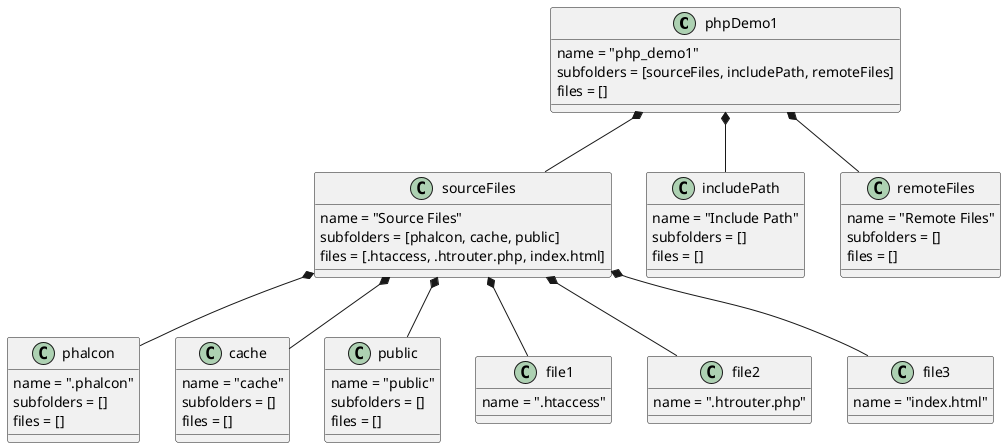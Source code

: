 @startuml
'https://plantuml.com/object-diagram


phpDemo1 *-- sourceFiles
phpDemo1 *-- includePath
phpDemo1 *-- remoteFiles

sourceFiles *-- .phalcon
sourceFiles *-- cache
sourceFiles *-- public

sourceFiles *-- file1
sourceFiles *-- file2
sourceFiles *-- file3


object "phpDemo1: Folder" as phpDemo1{
    name = "php_demo1"
    subfolders = [sourceFiles, includePath, remoteFiles]
    files = []
}

object "sourceFiles: Folder" as sourceFiles{
    name = "Source Files"
    subfolders = [phalcon, cache, public]
    files = [.htaccess, .htrouter.php, index.html]
}
object "includePath: Folder" as includePath{
    name = "Include Path"
    subfolders = []
    files = []
}
object "remoteFiles: Folder" as remoteFiles{
    name = "Remote Files"
    subfolders = []
    files = []
}

object ".phalcon: Folder" as .phalcon{
    name = ".phalcon"
    subfolders = []
    files = []
}
object "cache: Folder" as cache{
    name = "cache"
    subfolders = []
    files = []
}
object "public: Folder" as public{
    name = "public"
    subfolders = []
    files = []
}

object ".htaccess: File" as file1{
    name = ".htaccess"
}
object ".htrouter.php: File" as file2{
    name = ".htrouter.php"
}
object "index.html: File" as file3{
    name = "index.html"
}

@enduml
